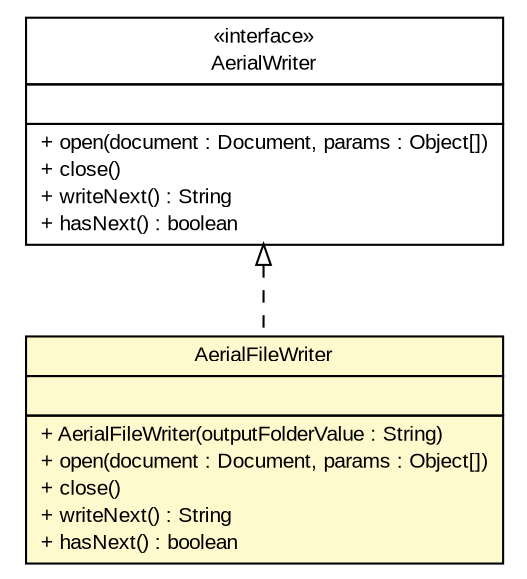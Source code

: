 #!/usr/local/bin/dot
#
# Class diagram 
# Generated by UMLGraph version R5_6 (http://www.umlgraph.org/)
#

digraph G {
	edge [fontname="arial",fontsize=10,labelfontname="arial",labelfontsize=10];
	node [fontname="arial",fontsize=10,shape=plaintext];
	nodesep=0.25;
	ranksep=0.5;
	// com.github.mkolisnyk.aerial.AerialWriter
	c1184 [label=<<table title="com.github.mkolisnyk.aerial.AerialWriter" border="0" cellborder="1" cellspacing="0" cellpadding="2" port="p" href="../AerialWriter.html">
		<tr><td><table border="0" cellspacing="0" cellpadding="1">
<tr><td align="center" balign="center"> &#171;interface&#187; </td></tr>
<tr><td align="center" balign="center"> AerialWriter </td></tr>
		</table></td></tr>
		<tr><td><table border="0" cellspacing="0" cellpadding="1">
<tr><td align="left" balign="left">  </td></tr>
		</table></td></tr>
		<tr><td><table border="0" cellspacing="0" cellpadding="1">
<tr><td align="left" balign="left"> + open(document : Document, params : Object[]) </td></tr>
<tr><td align="left" balign="left"> + close() </td></tr>
<tr><td align="left" balign="left"> + writeNext() : String </td></tr>
<tr><td align="left" balign="left"> + hasNext() : boolean </td></tr>
		</table></td></tr>
		</table>>, URL="../AerialWriter.html", fontname="arial", fontcolor="black", fontsize=10.0];
	// com.github.mkolisnyk.aerial.writers.AerialFileWriter
	c1239 [label=<<table title="com.github.mkolisnyk.aerial.writers.AerialFileWriter" border="0" cellborder="1" cellspacing="0" cellpadding="2" port="p" bgcolor="lemonChiffon" href="./AerialFileWriter.html">
		<tr><td><table border="0" cellspacing="0" cellpadding="1">
<tr><td align="center" balign="center"> AerialFileWriter </td></tr>
		</table></td></tr>
		<tr><td><table border="0" cellspacing="0" cellpadding="1">
<tr><td align="left" balign="left">  </td></tr>
		</table></td></tr>
		<tr><td><table border="0" cellspacing="0" cellpadding="1">
<tr><td align="left" balign="left"> + AerialFileWriter(outputFolderValue : String) </td></tr>
<tr><td align="left" balign="left"> + open(document : Document, params : Object[]) </td></tr>
<tr><td align="left" balign="left"> + close() </td></tr>
<tr><td align="left" balign="left"> + writeNext() : String </td></tr>
<tr><td align="left" balign="left"> + hasNext() : boolean </td></tr>
		</table></td></tr>
		</table>>, URL="./AerialFileWriter.html", fontname="arial", fontcolor="black", fontsize=10.0];
	//com.github.mkolisnyk.aerial.writers.AerialFileWriter implements com.github.mkolisnyk.aerial.AerialWriter
	c1184:p -> c1239:p [dir=back,arrowtail=empty,style=dashed];
}

